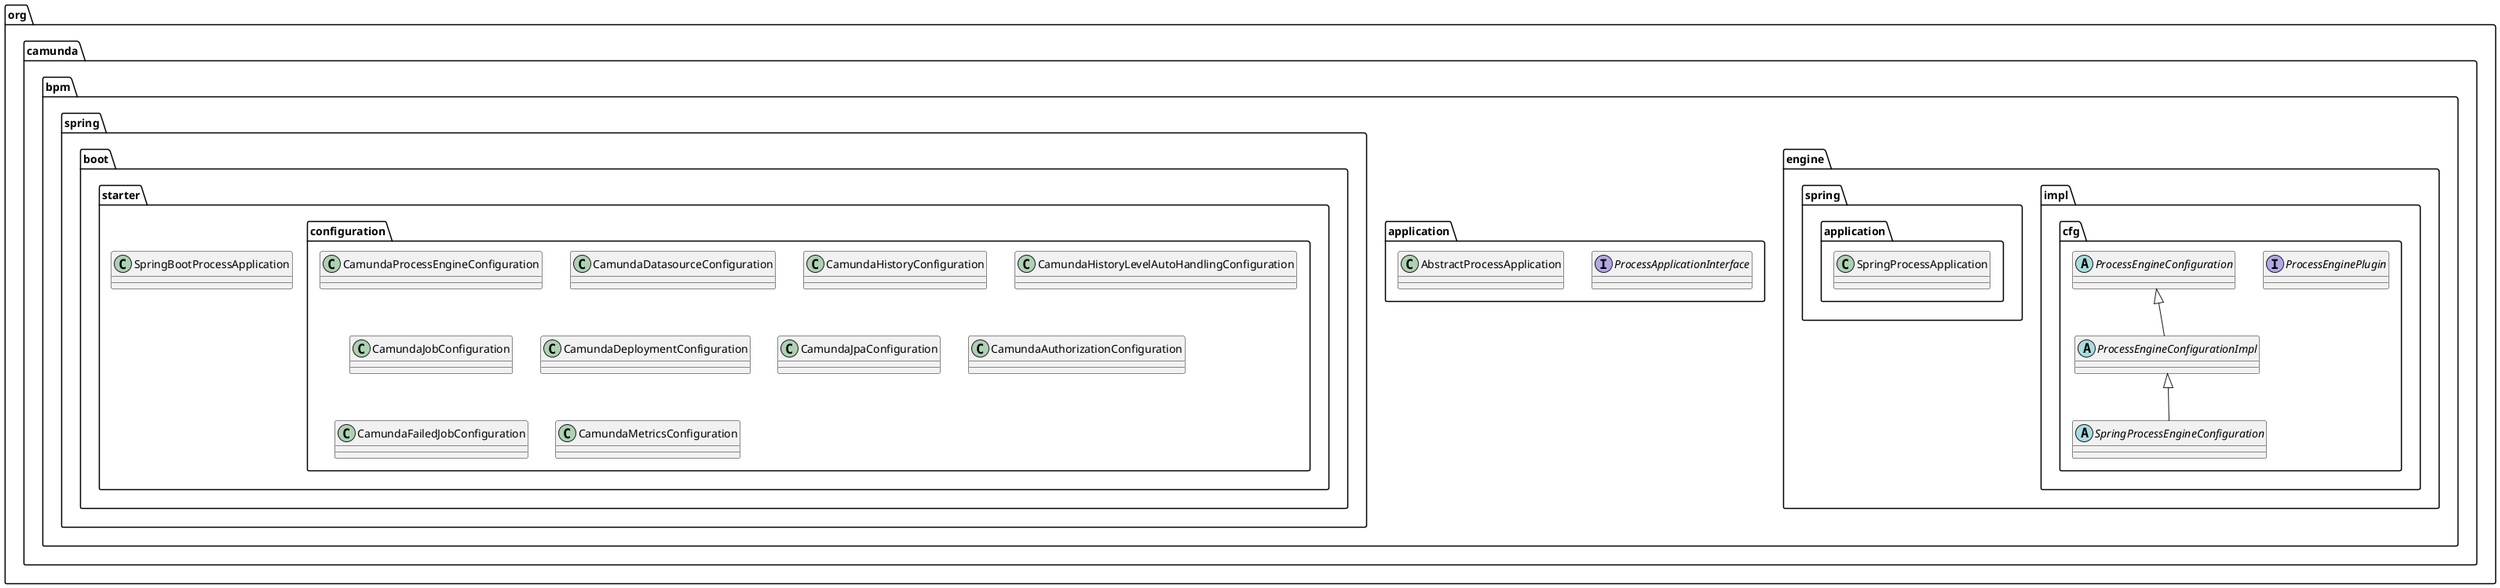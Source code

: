 @startuml
'https://plantuml.com/class-diagram

package org.camunda.bpm.engine.impl.cfg {
  interface ProcessEnginePlugin
  abstract ProcessEngineConfiguration
  abstract ProcessEngineConfigurationImpl
  abstract SpringProcessEngineConfiguration
  ProcessEngineConfiguration <|-- ProcessEngineConfigurationImpl
  ProcessEngineConfigurationImpl <|-- SpringProcessEngineConfiguration
}

package org.camunda.bpm.application {
  interface ProcessApplicationInterface
  class AbstractProcessApplication
}

package org.camunda.bpm.engine.spring.application {
  class SpringProcessApplication
}

package org.camunda.bpm.spring.boot.starter {
  class SpringBootProcessApplication

  package configuration {
    class CamundaProcessEngineConfiguration
    class CamundaDatasourceConfiguration
    class CamundaHistoryConfiguration
    class CamundaHistoryLevelAutoHandlingConfiguration
    class CamundaJobConfiguration
    class CamundaDeploymentConfiguration
    class CamundaJpaConfiguration
    class CamundaAuthorizationConfiguration
    class CamundaFailedJobConfiguration
    class CamundaMetricsConfiguration
  }
}

@enduml